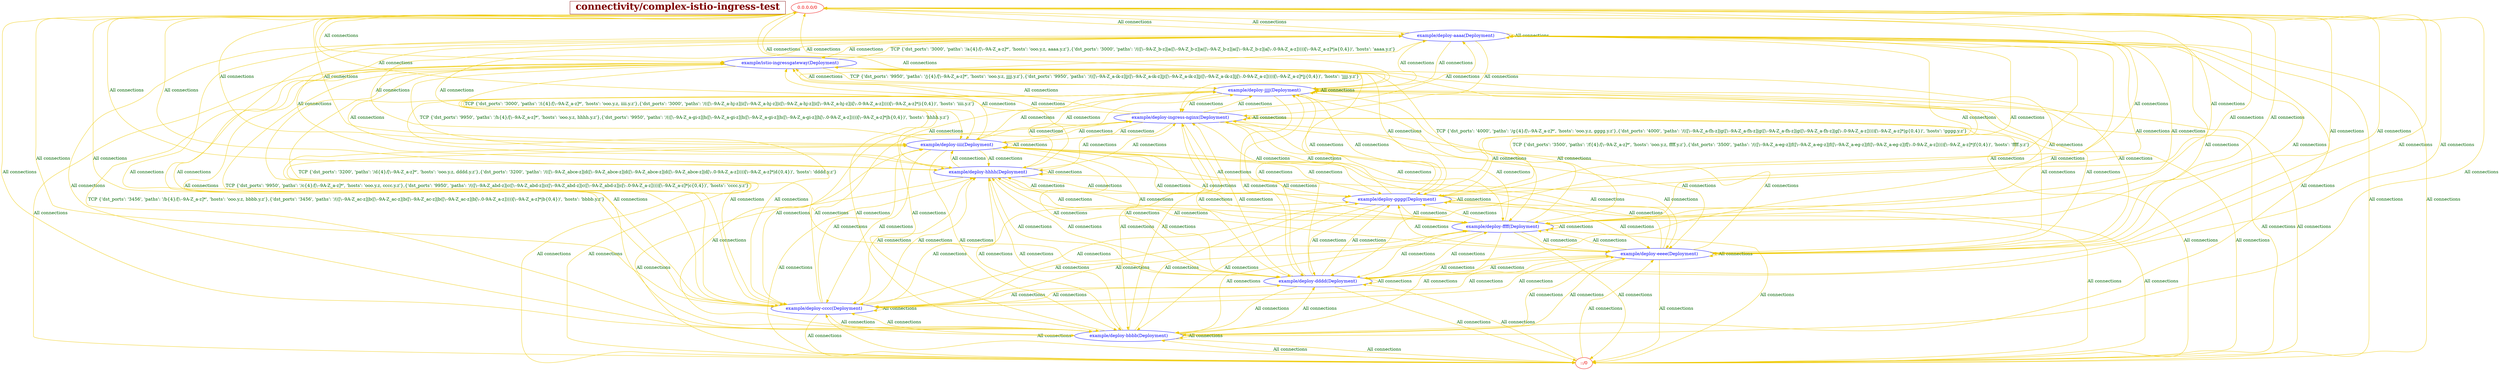 // The Connectivity Graph of complex-istio-ingress-test
digraph {
	HEADER [shape="box" label=< <B>connectivity/complex-istio-ingress-test</B> > fontsize=30 color=webmaroon fontcolor=webmaroon];
	"0.0.0.0/0" [label="0.0.0.0/0" color="red2" fontcolor="red2"]
	"::/0" [label="::/0" color="red2" fontcolor="red2"]
	"example/deploy-aaaa(Deployment)" [label="example/deploy-aaaa(Deployment)" color="blue" fontcolor="blue"]
	"example/deploy-bbbb(Deployment)" [label="example/deploy-bbbb(Deployment)" color="blue" fontcolor="blue"]
	"example/deploy-cccc(Deployment)" [label="example/deploy-cccc(Deployment)" color="blue" fontcolor="blue"]
	"example/deploy-dddd(Deployment)" [label="example/deploy-dddd(Deployment)" color="blue" fontcolor="blue"]
	"example/deploy-eeee(Deployment)" [label="example/deploy-eeee(Deployment)" color="blue" fontcolor="blue"]
	"example/deploy-ffff(Deployment)" [label="example/deploy-ffff(Deployment)" color="blue" fontcolor="blue"]
	"example/deploy-gggg(Deployment)" [label="example/deploy-gggg(Deployment)" color="blue" fontcolor="blue"]
	"example/deploy-hhhh(Deployment)" [label="example/deploy-hhhh(Deployment)" color="blue" fontcolor="blue"]
	"example/deploy-iiii(Deployment)" [label="example/deploy-iiii(Deployment)" color="blue" fontcolor="blue"]
	"example/deploy-ingress-nginx(Deployment)" [label="example/deploy-ingress-nginx(Deployment)" color="blue" fontcolor="blue"]
	"example/deploy-jjjj(Deployment)" [label="example/deploy-jjjj(Deployment)" color="blue" fontcolor="blue"]
	"example/istio-ingressgateway(Deployment)" [label="example/istio-ingressgateway(Deployment)" color="blue" fontcolor="blue"]
	"0.0.0.0/0" -> "example/deploy-aaaa(Deployment)" [label="All connections" color="gold2" fontcolor="darkgreen"]
	"0.0.0.0/0" -> "example/deploy-bbbb(Deployment)" [label="All connections" color="gold2" fontcolor="darkgreen"]
	"0.0.0.0/0" -> "example/deploy-cccc(Deployment)" [label="All connections" color="gold2" fontcolor="darkgreen"]
	"0.0.0.0/0" -> "example/deploy-dddd(Deployment)" [label="All connections" color="gold2" fontcolor="darkgreen"]
	"0.0.0.0/0" -> "example/deploy-eeee(Deployment)" [label="All connections" color="gold2" fontcolor="darkgreen"]
	"0.0.0.0/0" -> "example/deploy-ffff(Deployment)" [label="All connections" color="gold2" fontcolor="darkgreen"]
	"0.0.0.0/0" -> "example/deploy-gggg(Deployment)" [label="All connections" color="gold2" fontcolor="darkgreen"]
	"0.0.0.0/0" -> "example/deploy-hhhh(Deployment)" [label="All connections" color="gold2" fontcolor="darkgreen"]
	"0.0.0.0/0" -> "example/deploy-iiii(Deployment)" [label="All connections" color="gold2" fontcolor="darkgreen"]
	"0.0.0.0/0" -> "example/deploy-ingress-nginx(Deployment)" [label="All connections" color="gold2" fontcolor="darkgreen"]
	"0.0.0.0/0" -> "example/deploy-jjjj(Deployment)" [label="All connections" color="gold2" fontcolor="darkgreen"]
	"0.0.0.0/0" -> "example/istio-ingressgateway(Deployment)" [label="All connections" color="gold2" fontcolor="darkgreen"]
	"::/0" -> "example/deploy-aaaa(Deployment)" [label="All connections" color="gold2" fontcolor="darkgreen"]
	"::/0" -> "example/deploy-bbbb(Deployment)" [label="All connections" color="gold2" fontcolor="darkgreen"]
	"::/0" -> "example/deploy-cccc(Deployment)" [label="All connections" color="gold2" fontcolor="darkgreen"]
	"::/0" -> "example/deploy-dddd(Deployment)" [label="All connections" color="gold2" fontcolor="darkgreen"]
	"::/0" -> "example/deploy-eeee(Deployment)" [label="All connections" color="gold2" fontcolor="darkgreen"]
	"::/0" -> "example/deploy-ffff(Deployment)" [label="All connections" color="gold2" fontcolor="darkgreen"]
	"::/0" -> "example/deploy-gggg(Deployment)" [label="All connections" color="gold2" fontcolor="darkgreen"]
	"::/0" -> "example/deploy-hhhh(Deployment)" [label="All connections" color="gold2" fontcolor="darkgreen"]
	"::/0" -> "example/deploy-iiii(Deployment)" [label="All connections" color="gold2" fontcolor="darkgreen"]
	"::/0" -> "example/deploy-ingress-nginx(Deployment)" [label="All connections" color="gold2" fontcolor="darkgreen"]
	"::/0" -> "example/deploy-jjjj(Deployment)" [label="All connections" color="gold2" fontcolor="darkgreen"]
	"::/0" -> "example/istio-ingressgateway(Deployment)" [label="All connections" color="gold2" fontcolor="darkgreen"]
	"example/deploy-aaaa(Deployment)" -> "0.0.0.0/0" [label="All connections" color="gold2" fontcolor="darkgreen"]
	"example/deploy-aaaa(Deployment)" -> "::/0" [label="All connections" color="gold2" fontcolor="darkgreen"]
	"example/deploy-aaaa(Deployment)" -> "example/deploy-aaaa(Deployment)" [label="All connections" color="gold2" fontcolor="darkgreen"]
	"example/deploy-aaaa(Deployment)" -> "example/deploy-bbbb(Deployment)" [label="All connections" color="gold2" fontcolor="darkgreen"]
	"example/deploy-aaaa(Deployment)" -> "example/deploy-cccc(Deployment)" [label="All connections" color="gold2" fontcolor="darkgreen"]
	"example/deploy-aaaa(Deployment)" -> "example/deploy-dddd(Deployment)" [label="All connections" color="gold2" fontcolor="darkgreen"]
	"example/deploy-aaaa(Deployment)" -> "example/deploy-eeee(Deployment)" [label="All connections" color="gold2" fontcolor="darkgreen"]
	"example/deploy-aaaa(Deployment)" -> "example/deploy-ffff(Deployment)" [label="All connections" color="gold2" fontcolor="darkgreen"]
	"example/deploy-aaaa(Deployment)" -> "example/deploy-gggg(Deployment)" [label="All connections" color="gold2" fontcolor="darkgreen"]
	"example/deploy-aaaa(Deployment)" -> "example/deploy-hhhh(Deployment)" [label="All connections" color="gold2" fontcolor="darkgreen"]
	"example/deploy-aaaa(Deployment)" -> "example/deploy-iiii(Deployment)" [label="All connections" color="gold2" fontcolor="darkgreen"]
	"example/deploy-aaaa(Deployment)" -> "example/deploy-ingress-nginx(Deployment)" [label="All connections" color="gold2" fontcolor="darkgreen"]
	"example/deploy-aaaa(Deployment)" -> "example/deploy-jjjj(Deployment)" [label="All connections" color="gold2" fontcolor="darkgreen"]
	"example/deploy-aaaa(Deployment)" -> "example/istio-ingressgateway(Deployment)" [label="All connections" color="gold2" fontcolor="darkgreen"]
	"example/deploy-bbbb(Deployment)" -> "0.0.0.0/0" [label="All connections" color="gold2" fontcolor="darkgreen"]
	"example/deploy-bbbb(Deployment)" -> "::/0" [label="All connections" color="gold2" fontcolor="darkgreen"]
	"example/deploy-bbbb(Deployment)" -> "example/deploy-aaaa(Deployment)" [label="All connections" color="gold2" fontcolor="darkgreen"]
	"example/deploy-bbbb(Deployment)" -> "example/deploy-bbbb(Deployment)" [label="All connections" color="gold2" fontcolor="darkgreen"]
	"example/deploy-bbbb(Deployment)" -> "example/deploy-cccc(Deployment)" [label="All connections" color="gold2" fontcolor="darkgreen"]
	"example/deploy-bbbb(Deployment)" -> "example/deploy-dddd(Deployment)" [label="All connections" color="gold2" fontcolor="darkgreen"]
	"example/deploy-bbbb(Deployment)" -> "example/deploy-eeee(Deployment)" [label="All connections" color="gold2" fontcolor="darkgreen"]
	"example/deploy-bbbb(Deployment)" -> "example/deploy-ffff(Deployment)" [label="All connections" color="gold2" fontcolor="darkgreen"]
	"example/deploy-bbbb(Deployment)" -> "example/deploy-gggg(Deployment)" [label="All connections" color="gold2" fontcolor="darkgreen"]
	"example/deploy-bbbb(Deployment)" -> "example/deploy-hhhh(Deployment)" [label="All connections" color="gold2" fontcolor="darkgreen"]
	"example/deploy-bbbb(Deployment)" -> "example/deploy-iiii(Deployment)" [label="All connections" color="gold2" fontcolor="darkgreen"]
	"example/deploy-bbbb(Deployment)" -> "example/deploy-ingress-nginx(Deployment)" [label="All connections" color="gold2" fontcolor="darkgreen"]
	"example/deploy-bbbb(Deployment)" -> "example/deploy-jjjj(Deployment)" [label="All connections" color="gold2" fontcolor="darkgreen"]
	"example/deploy-bbbb(Deployment)" -> "example/istio-ingressgateway(Deployment)" [label="All connections" color="gold2" fontcolor="darkgreen"]
	"example/deploy-cccc(Deployment)" -> "0.0.0.0/0" [label="All connections" color="gold2" fontcolor="darkgreen"]
	"example/deploy-cccc(Deployment)" -> "::/0" [label="All connections" color="gold2" fontcolor="darkgreen"]
	"example/deploy-cccc(Deployment)" -> "example/deploy-aaaa(Deployment)" [label="All connections" color="gold2" fontcolor="darkgreen"]
	"example/deploy-cccc(Deployment)" -> "example/deploy-bbbb(Deployment)" [label="All connections" color="gold2" fontcolor="darkgreen"]
	"example/deploy-cccc(Deployment)" -> "example/deploy-cccc(Deployment)" [label="All connections" color="gold2" fontcolor="darkgreen"]
	"example/deploy-cccc(Deployment)" -> "example/deploy-dddd(Deployment)" [label="All connections" color="gold2" fontcolor="darkgreen"]
	"example/deploy-cccc(Deployment)" -> "example/deploy-eeee(Deployment)" [label="All connections" color="gold2" fontcolor="darkgreen"]
	"example/deploy-cccc(Deployment)" -> "example/deploy-ffff(Deployment)" [label="All connections" color="gold2" fontcolor="darkgreen"]
	"example/deploy-cccc(Deployment)" -> "example/deploy-gggg(Deployment)" [label="All connections" color="gold2" fontcolor="darkgreen"]
	"example/deploy-cccc(Deployment)" -> "example/deploy-hhhh(Deployment)" [label="All connections" color="gold2" fontcolor="darkgreen"]
	"example/deploy-cccc(Deployment)" -> "example/deploy-iiii(Deployment)" [label="All connections" color="gold2" fontcolor="darkgreen"]
	"example/deploy-cccc(Deployment)" -> "example/deploy-ingress-nginx(Deployment)" [label="All connections" color="gold2" fontcolor="darkgreen"]
	"example/deploy-cccc(Deployment)" -> "example/deploy-jjjj(Deployment)" [label="All connections" color="gold2" fontcolor="darkgreen"]
	"example/deploy-cccc(Deployment)" -> "example/istio-ingressgateway(Deployment)" [label="All connections" color="gold2" fontcolor="darkgreen"]
	"example/deploy-dddd(Deployment)" -> "0.0.0.0/0" [label="All connections" color="gold2" fontcolor="darkgreen"]
	"example/deploy-dddd(Deployment)" -> "::/0" [label="All connections" color="gold2" fontcolor="darkgreen"]
	"example/deploy-dddd(Deployment)" -> "example/deploy-aaaa(Deployment)" [label="All connections" color="gold2" fontcolor="darkgreen"]
	"example/deploy-dddd(Deployment)" -> "example/deploy-bbbb(Deployment)" [label="All connections" color="gold2" fontcolor="darkgreen"]
	"example/deploy-dddd(Deployment)" -> "example/deploy-cccc(Deployment)" [label="All connections" color="gold2" fontcolor="darkgreen"]
	"example/deploy-dddd(Deployment)" -> "example/deploy-dddd(Deployment)" [label="All connections" color="gold2" fontcolor="darkgreen"]
	"example/deploy-dddd(Deployment)" -> "example/deploy-eeee(Deployment)" [label="All connections" color="gold2" fontcolor="darkgreen"]
	"example/deploy-dddd(Deployment)" -> "example/deploy-ffff(Deployment)" [label="All connections" color="gold2" fontcolor="darkgreen"]
	"example/deploy-dddd(Deployment)" -> "example/deploy-gggg(Deployment)" [label="All connections" color="gold2" fontcolor="darkgreen"]
	"example/deploy-dddd(Deployment)" -> "example/deploy-hhhh(Deployment)" [label="All connections" color="gold2" fontcolor="darkgreen"]
	"example/deploy-dddd(Deployment)" -> "example/deploy-iiii(Deployment)" [label="All connections" color="gold2" fontcolor="darkgreen"]
	"example/deploy-dddd(Deployment)" -> "example/deploy-ingress-nginx(Deployment)" [label="All connections" color="gold2" fontcolor="darkgreen"]
	"example/deploy-dddd(Deployment)" -> "example/deploy-jjjj(Deployment)" [label="All connections" color="gold2" fontcolor="darkgreen"]
	"example/deploy-dddd(Deployment)" -> "example/istio-ingressgateway(Deployment)" [label="All connections" color="gold2" fontcolor="darkgreen"]
	"example/deploy-eeee(Deployment)" -> "0.0.0.0/0" [label="All connections" color="gold2" fontcolor="darkgreen"]
	"example/deploy-eeee(Deployment)" -> "::/0" [label="All connections" color="gold2" fontcolor="darkgreen"]
	"example/deploy-eeee(Deployment)" -> "example/deploy-aaaa(Deployment)" [label="All connections" color="gold2" fontcolor="darkgreen"]
	"example/deploy-eeee(Deployment)" -> "example/deploy-bbbb(Deployment)" [label="All connections" color="gold2" fontcolor="darkgreen"]
	"example/deploy-eeee(Deployment)" -> "example/deploy-cccc(Deployment)" [label="All connections" color="gold2" fontcolor="darkgreen"]
	"example/deploy-eeee(Deployment)" -> "example/deploy-dddd(Deployment)" [label="All connections" color="gold2" fontcolor="darkgreen"]
	"example/deploy-eeee(Deployment)" -> "example/deploy-eeee(Deployment)" [label="All connections" color="gold2" fontcolor="darkgreen"]
	"example/deploy-eeee(Deployment)" -> "example/deploy-ffff(Deployment)" [label="All connections" color="gold2" fontcolor="darkgreen"]
	"example/deploy-eeee(Deployment)" -> "example/deploy-gggg(Deployment)" [label="All connections" color="gold2" fontcolor="darkgreen"]
	"example/deploy-eeee(Deployment)" -> "example/deploy-hhhh(Deployment)" [label="All connections" color="gold2" fontcolor="darkgreen"]
	"example/deploy-eeee(Deployment)" -> "example/deploy-iiii(Deployment)" [label="All connections" color="gold2" fontcolor="darkgreen"]
	"example/deploy-eeee(Deployment)" -> "example/deploy-ingress-nginx(Deployment)" [label="All connections" color="gold2" fontcolor="darkgreen"]
	"example/deploy-eeee(Deployment)" -> "example/deploy-jjjj(Deployment)" [label="All connections" color="gold2" fontcolor="darkgreen"]
	"example/deploy-eeee(Deployment)" -> "example/istio-ingressgateway(Deployment)" [label="All connections" color="gold2" fontcolor="darkgreen"]
	"example/deploy-ffff(Deployment)" -> "0.0.0.0/0" [label="All connections" color="gold2" fontcolor="darkgreen"]
	"example/deploy-ffff(Deployment)" -> "::/0" [label="All connections" color="gold2" fontcolor="darkgreen"]
	"example/deploy-ffff(Deployment)" -> "example/deploy-aaaa(Deployment)" [label="All connections" color="gold2" fontcolor="darkgreen"]
	"example/deploy-ffff(Deployment)" -> "example/deploy-bbbb(Deployment)" [label="All connections" color="gold2" fontcolor="darkgreen"]
	"example/deploy-ffff(Deployment)" -> "example/deploy-cccc(Deployment)" [label="All connections" color="gold2" fontcolor="darkgreen"]
	"example/deploy-ffff(Deployment)" -> "example/deploy-dddd(Deployment)" [label="All connections" color="gold2" fontcolor="darkgreen"]
	"example/deploy-ffff(Deployment)" -> "example/deploy-eeee(Deployment)" [label="All connections" color="gold2" fontcolor="darkgreen"]
	"example/deploy-ffff(Deployment)" -> "example/deploy-ffff(Deployment)" [label="All connections" color="gold2" fontcolor="darkgreen"]
	"example/deploy-ffff(Deployment)" -> "example/deploy-gggg(Deployment)" [label="All connections" color="gold2" fontcolor="darkgreen"]
	"example/deploy-ffff(Deployment)" -> "example/deploy-hhhh(Deployment)" [label="All connections" color="gold2" fontcolor="darkgreen"]
	"example/deploy-ffff(Deployment)" -> "example/deploy-iiii(Deployment)" [label="All connections" color="gold2" fontcolor="darkgreen"]
	"example/deploy-ffff(Deployment)" -> "example/deploy-ingress-nginx(Deployment)" [label="All connections" color="gold2" fontcolor="darkgreen"]
	"example/deploy-ffff(Deployment)" -> "example/deploy-jjjj(Deployment)" [label="All connections" color="gold2" fontcolor="darkgreen"]
	"example/deploy-ffff(Deployment)" -> "example/istio-ingressgateway(Deployment)" [label="All connections" color="gold2" fontcolor="darkgreen"]
	"example/deploy-gggg(Deployment)" -> "0.0.0.0/0" [label="All connections" color="gold2" fontcolor="darkgreen"]
	"example/deploy-gggg(Deployment)" -> "::/0" [label="All connections" color="gold2" fontcolor="darkgreen"]
	"example/deploy-gggg(Deployment)" -> "example/deploy-aaaa(Deployment)" [label="All connections" color="gold2" fontcolor="darkgreen"]
	"example/deploy-gggg(Deployment)" -> "example/deploy-bbbb(Deployment)" [label="All connections" color="gold2" fontcolor="darkgreen"]
	"example/deploy-gggg(Deployment)" -> "example/deploy-cccc(Deployment)" [label="All connections" color="gold2" fontcolor="darkgreen"]
	"example/deploy-gggg(Deployment)" -> "example/deploy-dddd(Deployment)" [label="All connections" color="gold2" fontcolor="darkgreen"]
	"example/deploy-gggg(Deployment)" -> "example/deploy-eeee(Deployment)" [label="All connections" color="gold2" fontcolor="darkgreen"]
	"example/deploy-gggg(Deployment)" -> "example/deploy-ffff(Deployment)" [label="All connections" color="gold2" fontcolor="darkgreen"]
	"example/deploy-gggg(Deployment)" -> "example/deploy-gggg(Deployment)" [label="All connections" color="gold2" fontcolor="darkgreen"]
	"example/deploy-gggg(Deployment)" -> "example/deploy-hhhh(Deployment)" [label="All connections" color="gold2" fontcolor="darkgreen"]
	"example/deploy-gggg(Deployment)" -> "example/deploy-iiii(Deployment)" [label="All connections" color="gold2" fontcolor="darkgreen"]
	"example/deploy-gggg(Deployment)" -> "example/deploy-ingress-nginx(Deployment)" [label="All connections" color="gold2" fontcolor="darkgreen"]
	"example/deploy-gggg(Deployment)" -> "example/deploy-jjjj(Deployment)" [label="All connections" color="gold2" fontcolor="darkgreen"]
	"example/deploy-gggg(Deployment)" -> "example/istio-ingressgateway(Deployment)" [label="All connections" color="gold2" fontcolor="darkgreen"]
	"example/deploy-hhhh(Deployment)" -> "0.0.0.0/0" [label="All connections" color="gold2" fontcolor="darkgreen"]
	"example/deploy-hhhh(Deployment)" -> "::/0" [label="All connections" color="gold2" fontcolor="darkgreen"]
	"example/deploy-hhhh(Deployment)" -> "example/deploy-aaaa(Deployment)" [label="All connections" color="gold2" fontcolor="darkgreen"]
	"example/deploy-hhhh(Deployment)" -> "example/deploy-bbbb(Deployment)" [label="All connections" color="gold2" fontcolor="darkgreen"]
	"example/deploy-hhhh(Deployment)" -> "example/deploy-cccc(Deployment)" [label="All connections" color="gold2" fontcolor="darkgreen"]
	"example/deploy-hhhh(Deployment)" -> "example/deploy-dddd(Deployment)" [label="All connections" color="gold2" fontcolor="darkgreen"]
	"example/deploy-hhhh(Deployment)" -> "example/deploy-eeee(Deployment)" [label="All connections" color="gold2" fontcolor="darkgreen"]
	"example/deploy-hhhh(Deployment)" -> "example/deploy-ffff(Deployment)" [label="All connections" color="gold2" fontcolor="darkgreen"]
	"example/deploy-hhhh(Deployment)" -> "example/deploy-gggg(Deployment)" [label="All connections" color="gold2" fontcolor="darkgreen"]
	"example/deploy-hhhh(Deployment)" -> "example/deploy-hhhh(Deployment)" [label="All connections" color="gold2" fontcolor="darkgreen"]
	"example/deploy-hhhh(Deployment)" -> "example/deploy-iiii(Deployment)" [label="All connections" color="gold2" fontcolor="darkgreen"]
	"example/deploy-hhhh(Deployment)" -> "example/deploy-ingress-nginx(Deployment)" [label="All connections" color="gold2" fontcolor="darkgreen"]
	"example/deploy-hhhh(Deployment)" -> "example/deploy-jjjj(Deployment)" [label="All connections" color="gold2" fontcolor="darkgreen"]
	"example/deploy-hhhh(Deployment)" -> "example/istio-ingressgateway(Deployment)" [label="All connections" color="gold2" fontcolor="darkgreen"]
	"example/deploy-iiii(Deployment)" -> "0.0.0.0/0" [label="All connections" color="gold2" fontcolor="darkgreen"]
	"example/deploy-iiii(Deployment)" -> "::/0" [label="All connections" color="gold2" fontcolor="darkgreen"]
	"example/deploy-iiii(Deployment)" -> "example/deploy-aaaa(Deployment)" [label="All connections" color="gold2" fontcolor="darkgreen"]
	"example/deploy-iiii(Deployment)" -> "example/deploy-bbbb(Deployment)" [label="All connections" color="gold2" fontcolor="darkgreen"]
	"example/deploy-iiii(Deployment)" -> "example/deploy-cccc(Deployment)" [label="All connections" color="gold2" fontcolor="darkgreen"]
	"example/deploy-iiii(Deployment)" -> "example/deploy-dddd(Deployment)" [label="All connections" color="gold2" fontcolor="darkgreen"]
	"example/deploy-iiii(Deployment)" -> "example/deploy-eeee(Deployment)" [label="All connections" color="gold2" fontcolor="darkgreen"]
	"example/deploy-iiii(Deployment)" -> "example/deploy-ffff(Deployment)" [label="All connections" color="gold2" fontcolor="darkgreen"]
	"example/deploy-iiii(Deployment)" -> "example/deploy-gggg(Deployment)" [label="All connections" color="gold2" fontcolor="darkgreen"]
	"example/deploy-iiii(Deployment)" -> "example/deploy-hhhh(Deployment)" [label="All connections" color="gold2" fontcolor="darkgreen"]
	"example/deploy-iiii(Deployment)" -> "example/deploy-iiii(Deployment)" [label="All connections" color="gold2" fontcolor="darkgreen"]
	"example/deploy-iiii(Deployment)" -> "example/deploy-ingress-nginx(Deployment)" [label="All connections" color="gold2" fontcolor="darkgreen"]
	"example/deploy-iiii(Deployment)" -> "example/deploy-jjjj(Deployment)" [label="All connections" color="gold2" fontcolor="darkgreen"]
	"example/deploy-iiii(Deployment)" -> "example/istio-ingressgateway(Deployment)" [label="All connections" color="gold2" fontcolor="darkgreen"]
	"example/deploy-ingress-nginx(Deployment)" -> "0.0.0.0/0" [label="All connections" color="gold2" fontcolor="darkgreen"]
	"example/deploy-ingress-nginx(Deployment)" -> "::/0" [label="All connections" color="gold2" fontcolor="darkgreen"]
	"example/deploy-ingress-nginx(Deployment)" -> "example/deploy-aaaa(Deployment)" [label="All connections" color="gold2" fontcolor="darkgreen"]
	"example/deploy-ingress-nginx(Deployment)" -> "example/deploy-bbbb(Deployment)" [label="All connections" color="gold2" fontcolor="darkgreen"]
	"example/deploy-ingress-nginx(Deployment)" -> "example/deploy-cccc(Deployment)" [label="All connections" color="gold2" fontcolor="darkgreen"]
	"example/deploy-ingress-nginx(Deployment)" -> "example/deploy-dddd(Deployment)" [label="All connections" color="gold2" fontcolor="darkgreen"]
	"example/deploy-ingress-nginx(Deployment)" -> "example/deploy-eeee(Deployment)" [label="All connections" color="gold2" fontcolor="darkgreen"]
	"example/deploy-ingress-nginx(Deployment)" -> "example/deploy-ffff(Deployment)" [label="All connections" color="gold2" fontcolor="darkgreen"]
	"example/deploy-ingress-nginx(Deployment)" -> "example/deploy-gggg(Deployment)" [label="All connections" color="gold2" fontcolor="darkgreen"]
	"example/deploy-ingress-nginx(Deployment)" -> "example/deploy-hhhh(Deployment)" [label="All connections" color="gold2" fontcolor="darkgreen"]
	"example/deploy-ingress-nginx(Deployment)" -> "example/deploy-iiii(Deployment)" [label="All connections" color="gold2" fontcolor="darkgreen"]
	"example/deploy-ingress-nginx(Deployment)" -> "example/deploy-ingress-nginx(Deployment)" [label="All connections" color="gold2" fontcolor="darkgreen"]
	"example/deploy-ingress-nginx(Deployment)" -> "example/deploy-jjjj(Deployment)" [label="All connections" color="gold2" fontcolor="darkgreen"]
	"example/deploy-ingress-nginx(Deployment)" -> "example/istio-ingressgateway(Deployment)" [label="All connections" color="gold2" fontcolor="darkgreen"]
	"example/deploy-jjjj(Deployment)" -> "0.0.0.0/0" [label="All connections" color="gold2" fontcolor="darkgreen"]
	"example/deploy-jjjj(Deployment)" -> "::/0" [label="All connections" color="gold2" fontcolor="darkgreen"]
	"example/deploy-jjjj(Deployment)" -> "example/deploy-aaaa(Deployment)" [label="All connections" color="gold2" fontcolor="darkgreen"]
	"example/deploy-jjjj(Deployment)" -> "example/deploy-bbbb(Deployment)" [label="All connections" color="gold2" fontcolor="darkgreen"]
	"example/deploy-jjjj(Deployment)" -> "example/deploy-cccc(Deployment)" [label="All connections" color="gold2" fontcolor="darkgreen"]
	"example/deploy-jjjj(Deployment)" -> "example/deploy-dddd(Deployment)" [label="All connections" color="gold2" fontcolor="darkgreen"]
	"example/deploy-jjjj(Deployment)" -> "example/deploy-eeee(Deployment)" [label="All connections" color="gold2" fontcolor="darkgreen"]
	"example/deploy-jjjj(Deployment)" -> "example/deploy-ffff(Deployment)" [label="All connections" color="gold2" fontcolor="darkgreen"]
	"example/deploy-jjjj(Deployment)" -> "example/deploy-gggg(Deployment)" [label="All connections" color="gold2" fontcolor="darkgreen"]
	"example/deploy-jjjj(Deployment)" -> "example/deploy-hhhh(Deployment)" [label="All connections" color="gold2" fontcolor="darkgreen"]
	"example/deploy-jjjj(Deployment)" -> "example/deploy-iiii(Deployment)" [label="All connections" color="gold2" fontcolor="darkgreen"]
	"example/deploy-jjjj(Deployment)" -> "example/deploy-ingress-nginx(Deployment)" [label="All connections" color="gold2" fontcolor="darkgreen"]
	"example/deploy-jjjj(Deployment)" -> "example/deploy-jjjj(Deployment)" [label="All connections" color="gold2" fontcolor="darkgreen"]
	"example/deploy-jjjj(Deployment)" -> "example/istio-ingressgateway(Deployment)" [label="All connections" color="gold2" fontcolor="darkgreen"]
	"example/istio-ingressgateway(Deployment)" -> "example/deploy-aaaa(Deployment)" [label="TCP {'dst_ports': '3000', 'paths': '/a{4}/[\\--9A-Z_a-z]*', 'hosts': 'ooo.y.z, aaaa.y.z'},{'dst_ports': '3000', 'paths': '/(([\\--9A-Z_b-z]|a([\\--9A-Z_b-z]|a([\\--9A-Z_b-z]|a([\\--9A-Z_b-z]|a[\\-.0-9A-Z_a-z]))))[\\--9A-Z_a-z]*|a{0,4})', 'hosts': 'aaaa.y.z'}" color="gold2" fontcolor="darkgreen"]
	"example/istio-ingressgateway(Deployment)" -> "example/deploy-bbbb(Deployment)" [label="TCP {'dst_ports': '3456', 'paths': '/b{4}/[\\--9A-Z_a-z]*', 'hosts': 'ooo.y.z, bbbb.y.z'},{'dst_ports': '3456', 'paths': '/(([\\--9A-Z_ac-z]|b([\\--9A-Z_ac-z]|b([\\--9A-Z_ac-z]|b([\\--9A-Z_ac-z]|b[\\-.0-9A-Z_a-z]))))[\\--9A-Z_a-z]*|b{0,4})', 'hosts': 'bbbb.y.z'}" color="gold2" fontcolor="darkgreen"]
	"example/istio-ingressgateway(Deployment)" -> "example/deploy-cccc(Deployment)" [label="TCP {'dst_ports': '9950', 'paths': '/c{4}/[\\--9A-Z_a-z]*', 'hosts': 'ooo.y.z, cccc.y.z'},{'dst_ports': '9950', 'paths': '/(([\\--9A-Z_abd-z]|c([\\--9A-Z_abd-z]|c([\\--9A-Z_abd-z]|c([\\--9A-Z_abd-z]|c[\\-.0-9A-Z_a-z]))))[\\--9A-Z_a-z]*|c{0,4})', 'hosts': 'cccc.y.z'}" color="gold2" fontcolor="darkgreen"]
	"example/istio-ingressgateway(Deployment)" -> "example/deploy-dddd(Deployment)" [label="TCP {'dst_ports': '3200', 'paths': '/d{4}/[\\--9A-Z_a-z]*', 'hosts': 'ooo.y.z, dddd.y.z'},{'dst_ports': '3200', 'paths': '/(([\\--9A-Z_abce-z]|d([\\--9A-Z_abce-z]|d([\\--9A-Z_abce-z]|d([\\--9A-Z_abce-z]|d[\\-.0-9A-Z_a-z]))))[\\--9A-Z_a-z]*|d{0,4})', 'hosts': 'dddd.y.z'}" color="gold2" fontcolor="darkgreen"]
	"example/istio-ingressgateway(Deployment)" -> "example/deploy-ffff(Deployment)" [label="TCP {'dst_ports': '3500', 'paths': '/f{4}/[\\--9A-Z_a-z]*', 'hosts': 'ooo.y.z, ffff.y.z'},{'dst_ports': '3500', 'paths': '/(([\\--9A-Z_a-eg-z]|f([\\--9A-Z_a-eg-z]|f([\\--9A-Z_a-eg-z]|f([\\--9A-Z_a-eg-z]|f[\\-.0-9A-Z_a-z]))))[\\--9A-Z_a-z]*|f{0,4})', 'hosts': 'ffff.y.z'}" color="gold2" fontcolor="darkgreen"]
	"example/istio-ingressgateway(Deployment)" -> "example/deploy-gggg(Deployment)" [label="TCP {'dst_ports': '4000', 'paths': '/g{4}/[\\--9A-Z_a-z]*', 'hosts': 'ooo.y.z, gggg.y.z'},{'dst_ports': '4000', 'paths': '/(([\\--9A-Z_a-fh-z]|g([\\--9A-Z_a-fh-z]|g([\\--9A-Z_a-fh-z]|g([\\--9A-Z_a-fh-z]|g[\\-.0-9A-Z_a-z]))))[\\--9A-Z_a-z]*|g{0,4})', 'hosts': 'gggg.y.z'}" color="gold2" fontcolor="darkgreen"]
	"example/istio-ingressgateway(Deployment)" -> "example/deploy-hhhh(Deployment)" [label="TCP {'dst_ports': '9950', 'paths': '/h{4}/[\\--9A-Z_a-z]*', 'hosts': 'ooo.y.z, hhhh.y.z'},{'dst_ports': '9950', 'paths': '/(([\\--9A-Z_a-gi-z]|h([\\--9A-Z_a-gi-z]|h([\\--9A-Z_a-gi-z]|h([\\--9A-Z_a-gi-z]|h[\\-.0-9A-Z_a-z]))))[\\--9A-Z_a-z]*|h{0,4})', 'hosts': 'hhhh.y.z'}" color="gold2" fontcolor="darkgreen"]
	"example/istio-ingressgateway(Deployment)" -> "example/deploy-iiii(Deployment)" [label="TCP {'dst_ports': '3000', 'paths': '/i{4}/[\\--9A-Z_a-z]*', 'hosts': 'ooo.y.z, iiii.y.z'},{'dst_ports': '3000', 'paths': '/(([\\--9A-Z_a-hj-z]|i([\\--9A-Z_a-hj-z]|i([\\--9A-Z_a-hj-z]|i([\\--9A-Z_a-hj-z]|i[\\-.0-9A-Z_a-z]))))[\\--9A-Z_a-z]*|i{0,4})', 'hosts': 'iiii.y.z'}" color="gold2" fontcolor="darkgreen"]
	"example/istio-ingressgateway(Deployment)" -> "example/deploy-jjjj(Deployment)" [label="TCP {'dst_ports': '9950', 'paths': '/j{4}/[\\--9A-Z_a-z]*', 'hosts': 'ooo.y.z, jjjj.y.z'},{'dst_ports': '9950', 'paths': '/(([\\--9A-Z_a-ik-z]|j([\\--9A-Z_a-ik-z]|j([\\--9A-Z_a-ik-z]|j([\\--9A-Z_a-ik-z]|j[\\-.0-9A-Z_a-z]))))[\\--9A-Z_a-z]*|j{0,4})', 'hosts': 'jjjj.y.z'}" color="gold2" fontcolor="darkgreen"]
}


